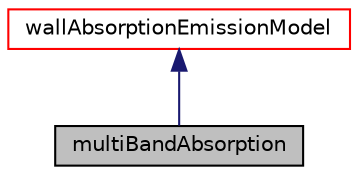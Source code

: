 digraph "multiBandAbsorption"
{
  bgcolor="transparent";
  edge [fontname="Helvetica",fontsize="10",labelfontname="Helvetica",labelfontsize="10"];
  node [fontname="Helvetica",fontsize="10",shape=record];
  Node1 [label="multiBandAbsorption",height=0.2,width=0.4,color="black", fillcolor="grey75", style="filled" fontcolor="black"];
  Node2 -> Node1 [dir="back",color="midnightblue",fontsize="10",style="solid",fontname="Helvetica"];
  Node2 [label="wallAbsorptionEmissionModel",height=0.2,width=0.4,color="red",URL="$classFoam_1_1radiation_1_1wallAbsorptionEmissionModel.html",tooltip="Based class for wall absorption emission models. "];
}
